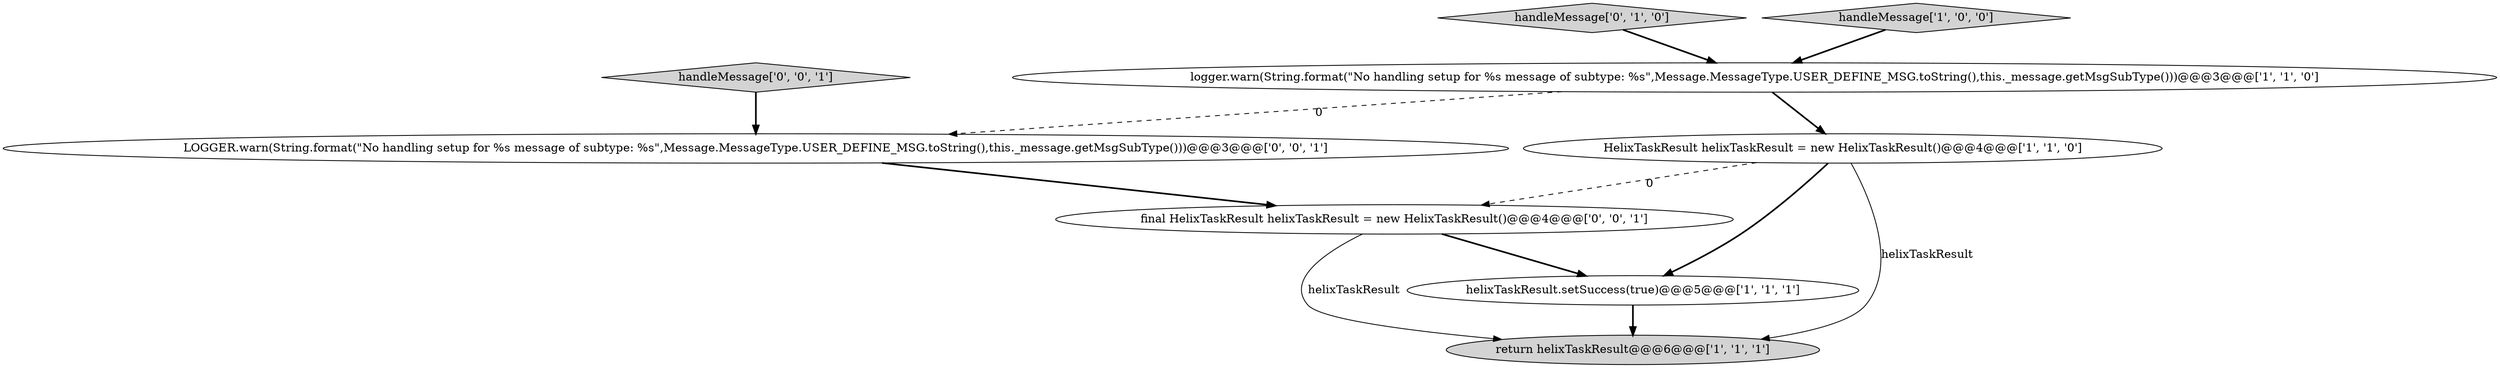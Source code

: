 digraph {
5 [style = filled, label = "handleMessage['0', '1', '0']", fillcolor = lightgray, shape = diamond image = "AAA0AAABBB2BBB"];
3 [style = filled, label = "return helixTaskResult@@@6@@@['1', '1', '1']", fillcolor = lightgray, shape = ellipse image = "AAA0AAABBB1BBB"];
7 [style = filled, label = "LOGGER.warn(String.format(\"No handling setup for %s message of subtype: %s\",Message.MessageType.USER_DEFINE_MSG.toString(),this._message.getMsgSubType()))@@@3@@@['0', '0', '1']", fillcolor = white, shape = ellipse image = "AAA0AAABBB3BBB"];
1 [style = filled, label = "helixTaskResult.setSuccess(true)@@@5@@@['1', '1', '1']", fillcolor = white, shape = ellipse image = "AAA0AAABBB1BBB"];
4 [style = filled, label = "handleMessage['1', '0', '0']", fillcolor = lightgray, shape = diamond image = "AAA0AAABBB1BBB"];
6 [style = filled, label = "handleMessage['0', '0', '1']", fillcolor = lightgray, shape = diamond image = "AAA0AAABBB3BBB"];
8 [style = filled, label = "final HelixTaskResult helixTaskResult = new HelixTaskResult()@@@4@@@['0', '0', '1']", fillcolor = white, shape = ellipse image = "AAA0AAABBB3BBB"];
0 [style = filled, label = "logger.warn(String.format(\"No handling setup for %s message of subtype: %s\",Message.MessageType.USER_DEFINE_MSG.toString(),this._message.getMsgSubType()))@@@3@@@['1', '1', '0']", fillcolor = white, shape = ellipse image = "AAA0AAABBB1BBB"];
2 [style = filled, label = "HelixTaskResult helixTaskResult = new HelixTaskResult()@@@4@@@['1', '1', '0']", fillcolor = white, shape = ellipse image = "AAA0AAABBB1BBB"];
2->8 [style = dashed, label="0"];
2->3 [style = solid, label="helixTaskResult"];
8->3 [style = solid, label="helixTaskResult"];
5->0 [style = bold, label=""];
1->3 [style = bold, label=""];
0->7 [style = dashed, label="0"];
0->2 [style = bold, label=""];
6->7 [style = bold, label=""];
7->8 [style = bold, label=""];
2->1 [style = bold, label=""];
4->0 [style = bold, label=""];
8->1 [style = bold, label=""];
}
